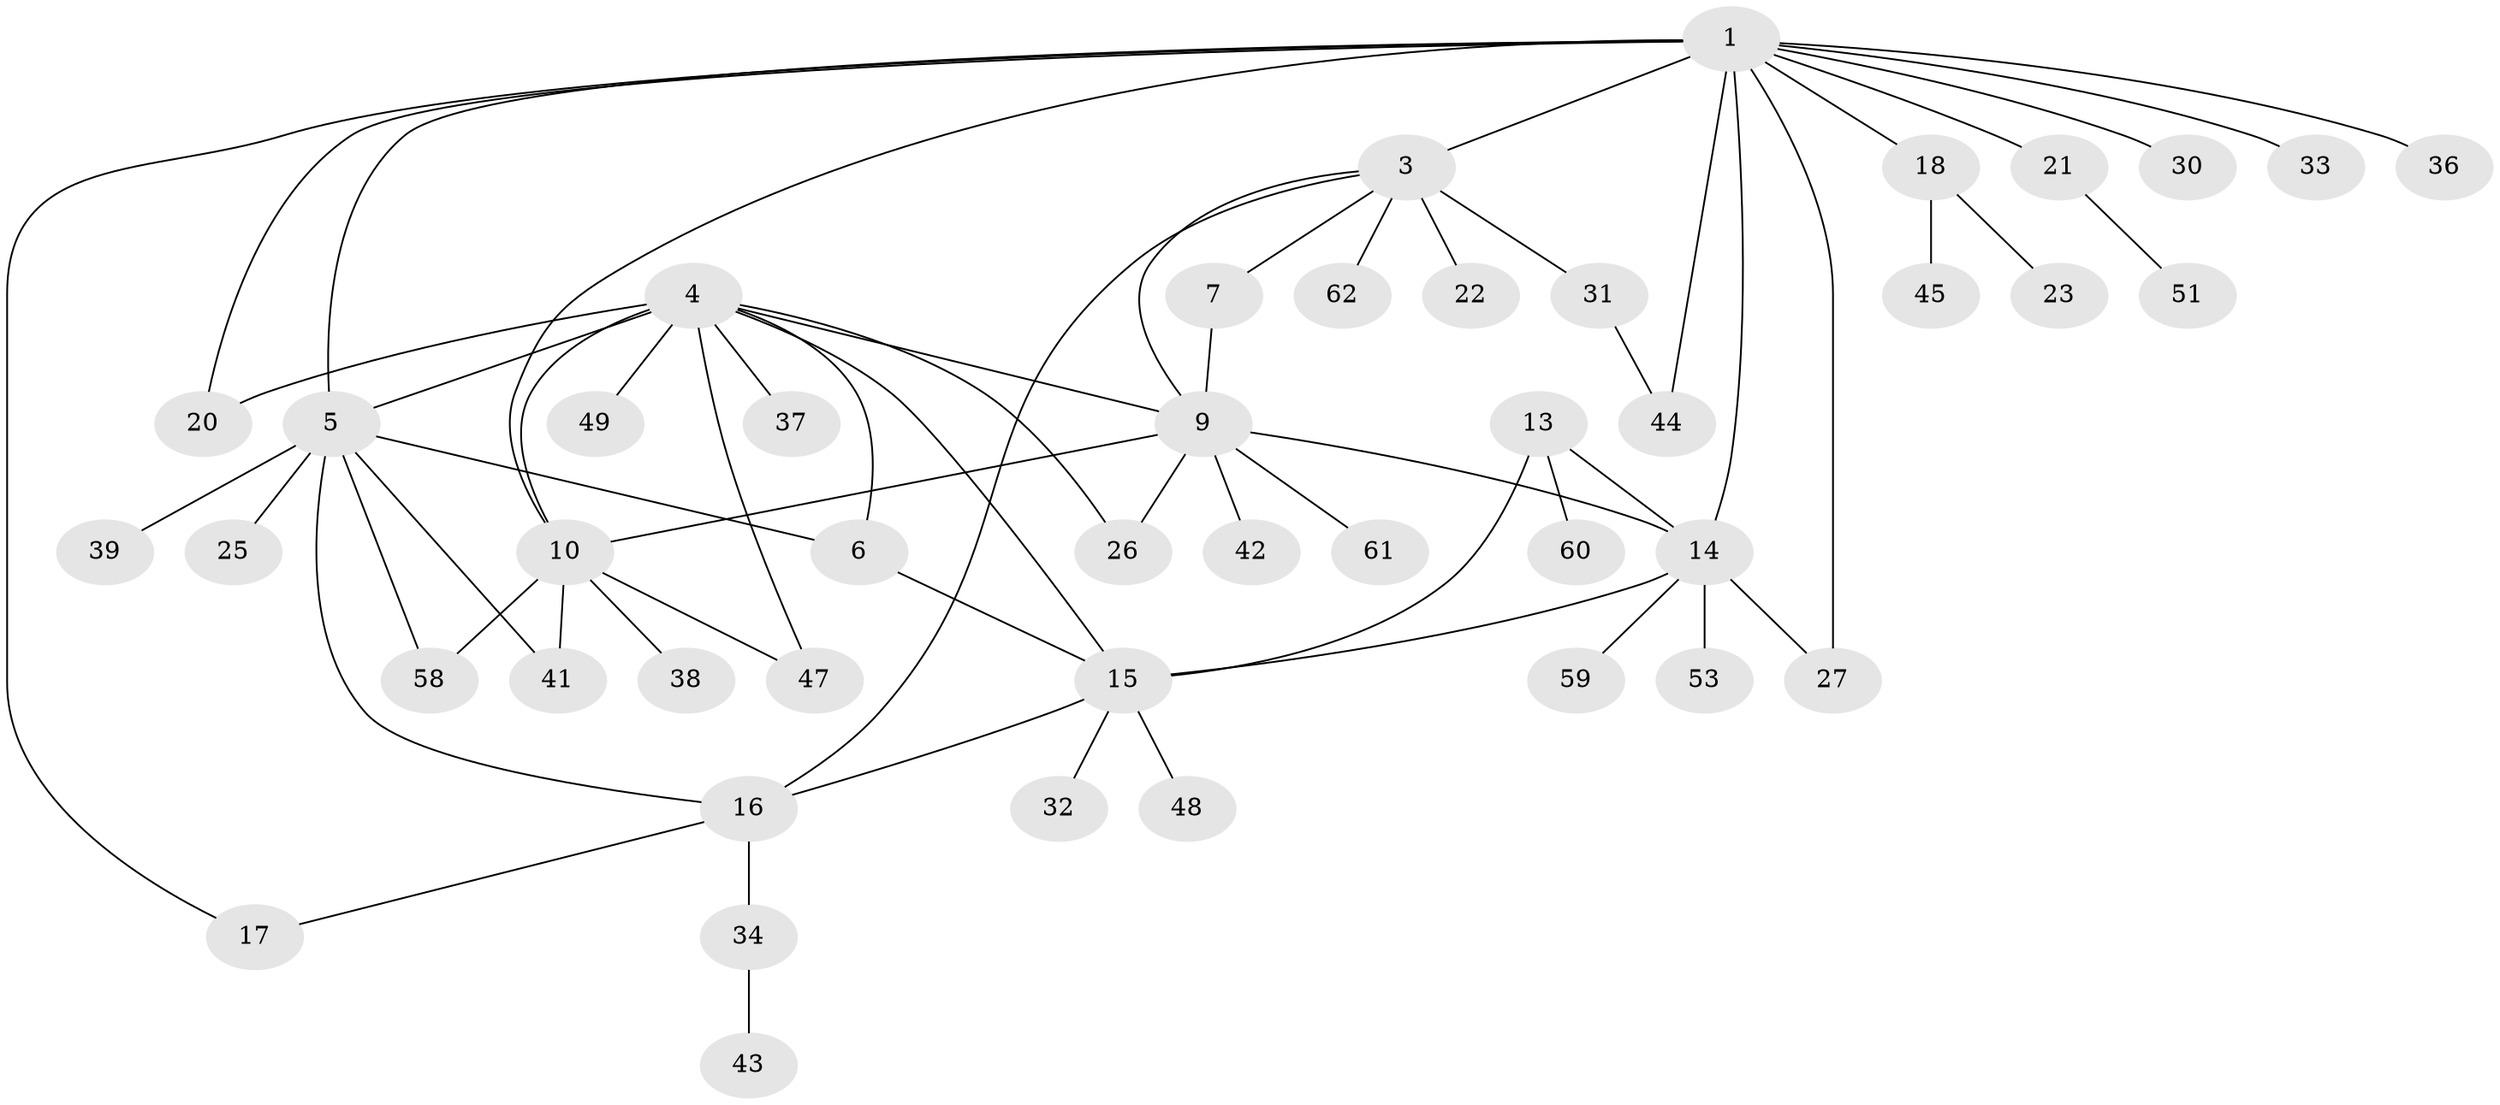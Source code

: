 // Generated by graph-tools (version 1.1) at 2025/24/03/03/25 07:24:16]
// undirected, 45 vertices, 63 edges
graph export_dot {
graph [start="1"]
  node [color=gray90,style=filled];
  1 [super="+2"];
  3 [super="+8"];
  4 [super="+11"];
  5 [super="+24"];
  6 [super="+40"];
  7;
  9 [super="+52"];
  10 [super="+12"];
  13 [super="+63"];
  14 [super="+46"];
  15 [super="+29"];
  16 [super="+19"];
  17 [super="+55"];
  18 [super="+35"];
  20;
  21;
  22 [super="+50"];
  23 [super="+28"];
  25;
  26;
  27;
  30;
  31;
  32;
  33;
  34;
  36;
  37;
  38;
  39 [super="+57"];
  41 [super="+54"];
  42;
  43;
  44 [super="+56"];
  45;
  47;
  48;
  49;
  51;
  53;
  58;
  59;
  60;
  61;
  62;
  1 -- 3 [weight=2];
  1 -- 5;
  1 -- 18;
  1 -- 20;
  1 -- 27;
  1 -- 44;
  1 -- 33;
  1 -- 36;
  1 -- 14;
  1 -- 17;
  1 -- 21;
  1 -- 30;
  1 -- 10;
  3 -- 16;
  3 -- 22;
  3 -- 7;
  3 -- 9;
  3 -- 62;
  3 -- 31;
  4 -- 5;
  4 -- 6;
  4 -- 9;
  4 -- 20;
  4 -- 37;
  4 -- 47;
  4 -- 49;
  4 -- 26;
  4 -- 10 [weight=2];
  4 -- 15;
  5 -- 6;
  5 -- 25;
  5 -- 41;
  5 -- 58;
  5 -- 16;
  5 -- 39;
  6 -- 15;
  7 -- 9;
  9 -- 14;
  9 -- 26;
  9 -- 42;
  9 -- 61;
  9 -- 10;
  10 -- 47;
  10 -- 58;
  10 -- 38;
  10 -- 41;
  13 -- 14;
  13 -- 15;
  13 -- 60;
  14 -- 15;
  14 -- 27;
  14 -- 53;
  14 -- 59;
  15 -- 16;
  15 -- 32;
  15 -- 48;
  16 -- 17;
  16 -- 34;
  18 -- 23;
  18 -- 45;
  21 -- 51;
  31 -- 44;
  34 -- 43;
}
